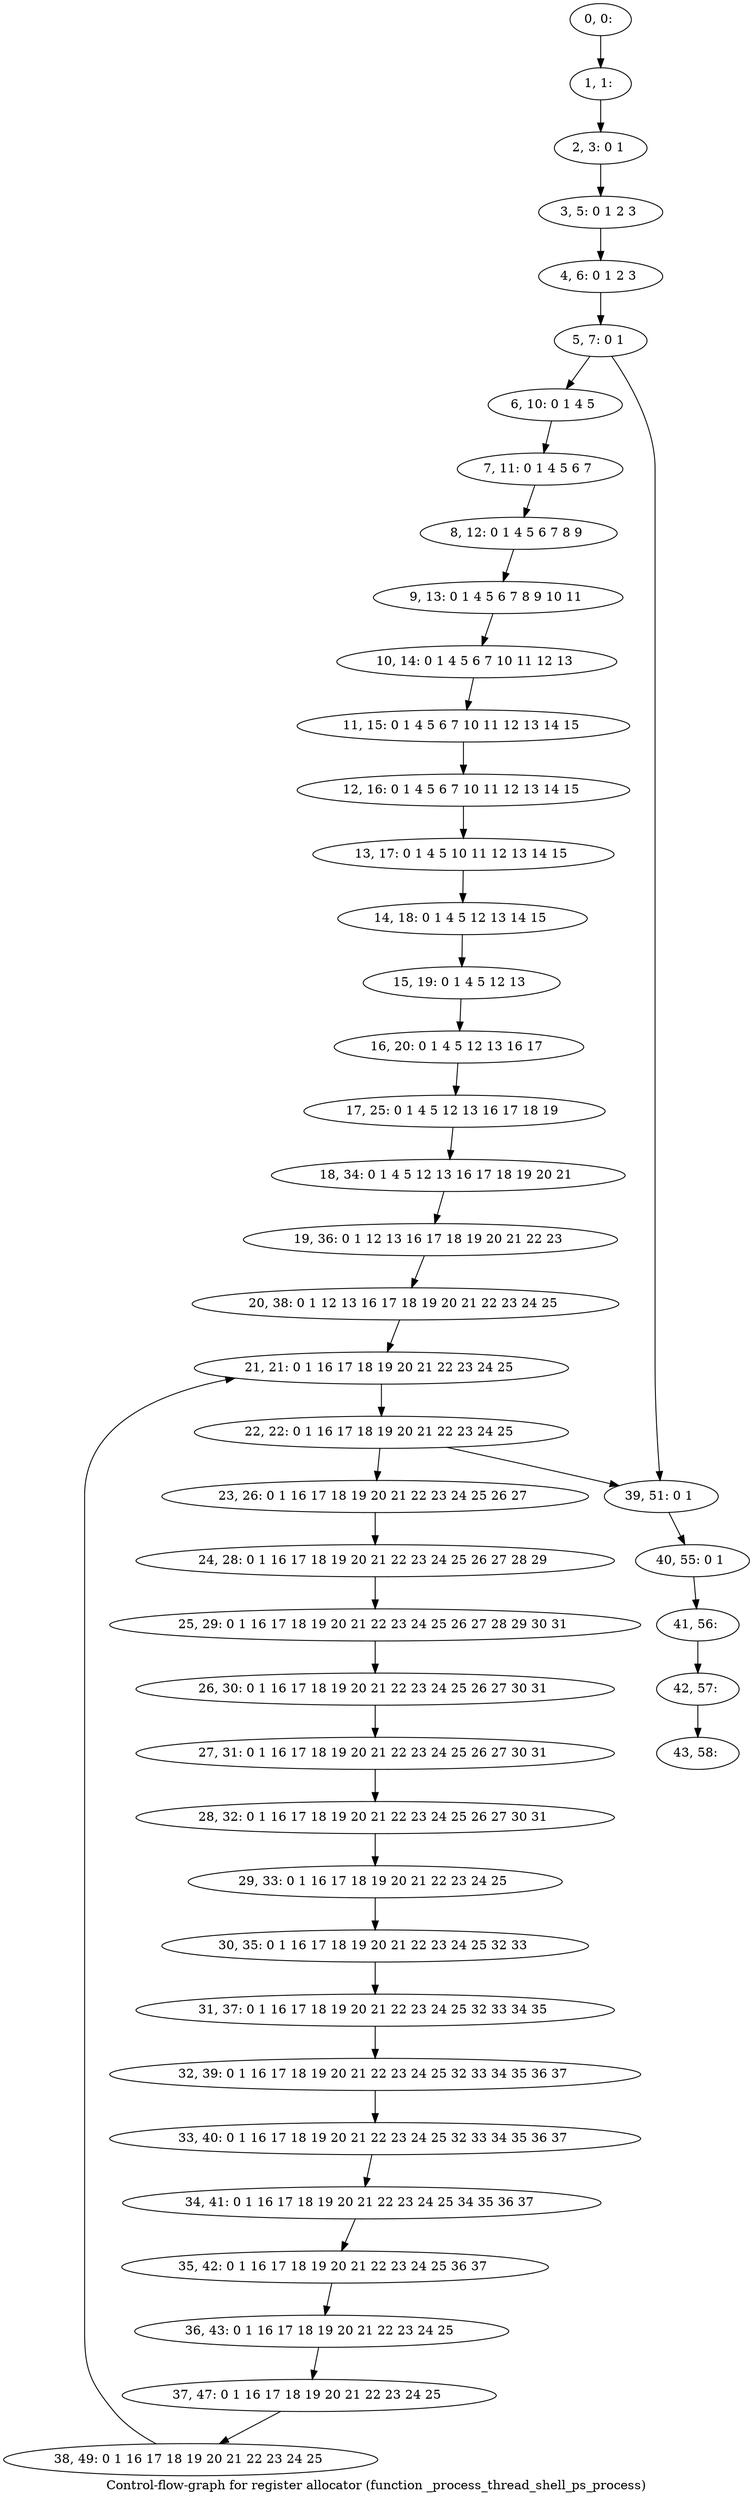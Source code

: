 digraph G {
graph [label="Control-flow-graph for register allocator (function _process_thread_shell_ps_process)"]
0[label="0, 0: "];
1[label="1, 1: "];
2[label="2, 3: 0 1 "];
3[label="3, 5: 0 1 2 3 "];
4[label="4, 6: 0 1 2 3 "];
5[label="5, 7: 0 1 "];
6[label="6, 10: 0 1 4 5 "];
7[label="7, 11: 0 1 4 5 6 7 "];
8[label="8, 12: 0 1 4 5 6 7 8 9 "];
9[label="9, 13: 0 1 4 5 6 7 8 9 10 11 "];
10[label="10, 14: 0 1 4 5 6 7 10 11 12 13 "];
11[label="11, 15: 0 1 4 5 6 7 10 11 12 13 14 15 "];
12[label="12, 16: 0 1 4 5 6 7 10 11 12 13 14 15 "];
13[label="13, 17: 0 1 4 5 10 11 12 13 14 15 "];
14[label="14, 18: 0 1 4 5 12 13 14 15 "];
15[label="15, 19: 0 1 4 5 12 13 "];
16[label="16, 20: 0 1 4 5 12 13 16 17 "];
17[label="17, 25: 0 1 4 5 12 13 16 17 18 19 "];
18[label="18, 34: 0 1 4 5 12 13 16 17 18 19 20 21 "];
19[label="19, 36: 0 1 12 13 16 17 18 19 20 21 22 23 "];
20[label="20, 38: 0 1 12 13 16 17 18 19 20 21 22 23 24 25 "];
21[label="21, 21: 0 1 16 17 18 19 20 21 22 23 24 25 "];
22[label="22, 22: 0 1 16 17 18 19 20 21 22 23 24 25 "];
23[label="23, 26: 0 1 16 17 18 19 20 21 22 23 24 25 26 27 "];
24[label="24, 28: 0 1 16 17 18 19 20 21 22 23 24 25 26 27 28 29 "];
25[label="25, 29: 0 1 16 17 18 19 20 21 22 23 24 25 26 27 28 29 30 31 "];
26[label="26, 30: 0 1 16 17 18 19 20 21 22 23 24 25 26 27 30 31 "];
27[label="27, 31: 0 1 16 17 18 19 20 21 22 23 24 25 26 27 30 31 "];
28[label="28, 32: 0 1 16 17 18 19 20 21 22 23 24 25 26 27 30 31 "];
29[label="29, 33: 0 1 16 17 18 19 20 21 22 23 24 25 "];
30[label="30, 35: 0 1 16 17 18 19 20 21 22 23 24 25 32 33 "];
31[label="31, 37: 0 1 16 17 18 19 20 21 22 23 24 25 32 33 34 35 "];
32[label="32, 39: 0 1 16 17 18 19 20 21 22 23 24 25 32 33 34 35 36 37 "];
33[label="33, 40: 0 1 16 17 18 19 20 21 22 23 24 25 32 33 34 35 36 37 "];
34[label="34, 41: 0 1 16 17 18 19 20 21 22 23 24 25 34 35 36 37 "];
35[label="35, 42: 0 1 16 17 18 19 20 21 22 23 24 25 36 37 "];
36[label="36, 43: 0 1 16 17 18 19 20 21 22 23 24 25 "];
37[label="37, 47: 0 1 16 17 18 19 20 21 22 23 24 25 "];
38[label="38, 49: 0 1 16 17 18 19 20 21 22 23 24 25 "];
39[label="39, 51: 0 1 "];
40[label="40, 55: 0 1 "];
41[label="41, 56: "];
42[label="42, 57: "];
43[label="43, 58: "];
0->1 ;
1->2 ;
2->3 ;
3->4 ;
4->5 ;
5->6 ;
5->39 ;
6->7 ;
7->8 ;
8->9 ;
9->10 ;
10->11 ;
11->12 ;
12->13 ;
13->14 ;
14->15 ;
15->16 ;
16->17 ;
17->18 ;
18->19 ;
19->20 ;
20->21 ;
21->22 ;
22->23 ;
22->39 ;
23->24 ;
24->25 ;
25->26 ;
26->27 ;
27->28 ;
28->29 ;
29->30 ;
30->31 ;
31->32 ;
32->33 ;
33->34 ;
34->35 ;
35->36 ;
36->37 ;
37->38 ;
38->21 ;
39->40 ;
40->41 ;
41->42 ;
42->43 ;
}
